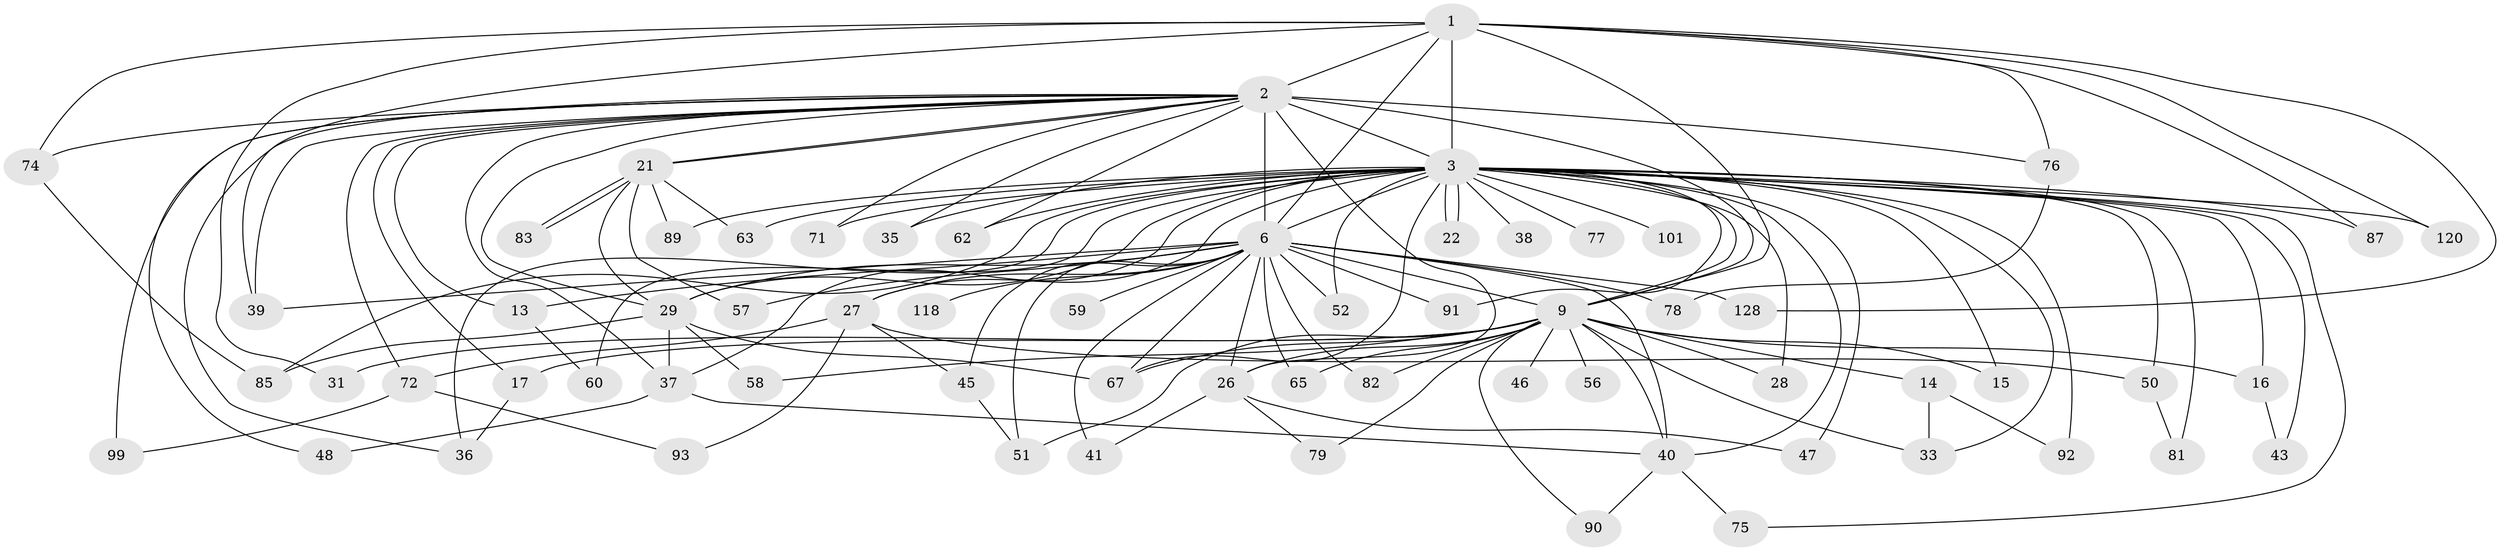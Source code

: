 // original degree distribution, {17: 0.015384615384615385, 35: 0.007692307692307693, 26: 0.007692307692307693, 29: 0.007692307692307693, 16: 0.007692307692307693, 28: 0.007692307692307693, 31: 0.007692307692307693, 24: 0.007692307692307693, 19: 0.007692307692307693, 7: 0.007692307692307693, 6: 0.03076923076923077, 3: 0.24615384615384617, 4: 0.05384615384615385, 2: 0.5384615384615384, 5: 0.038461538461538464, 8: 0.007692307692307693}
// Generated by graph-tools (version 1.1) at 2025/13/03/09/25 04:13:57]
// undirected, 65 vertices, 135 edges
graph export_dot {
graph [start="1"]
  node [color=gray90,style=filled];
  1;
  2 [super="+68+98+34+104+110+88+55+20+69+96"];
  3 [super="+5+61+117+64+4+84+119"];
  6 [super="+7+42"];
  9 [super="+115+126+24+12+10+19"];
  13;
  14;
  15;
  16;
  17;
  21;
  22;
  26;
  27 [super="+44"];
  28;
  29 [super="+30"];
  31 [super="+86"];
  33;
  35;
  36 [super="+102"];
  37;
  38;
  39 [super="+107"];
  40 [super="+54"];
  41 [super="+70"];
  43;
  45;
  46;
  47;
  48;
  50;
  51 [super="+123+94"];
  52;
  56;
  57;
  58;
  59;
  60;
  62 [super="+95"];
  63;
  65;
  67 [super="+97"];
  71;
  72;
  74 [super="+100"];
  75;
  76;
  77;
  78;
  79;
  81;
  82;
  83;
  85;
  87;
  89;
  90;
  91;
  92;
  93;
  99;
  101;
  118;
  120;
  128;
  1 -- 2;
  1 -- 3 [weight=5];
  1 -- 6 [weight=2];
  1 -- 9 [weight=2];
  1 -- 31;
  1 -- 74;
  1 -- 76;
  1 -- 87;
  1 -- 120;
  1 -- 128;
  1 -- 39;
  2 -- 3 [weight=11];
  2 -- 6 [weight=4];
  2 -- 9 [weight=4];
  2 -- 13;
  2 -- 17;
  2 -- 21;
  2 -- 21;
  2 -- 29;
  2 -- 35;
  2 -- 36;
  2 -- 37;
  2 -- 39;
  2 -- 48;
  2 -- 62;
  2 -- 72;
  2 -- 74;
  2 -- 76;
  2 -- 99;
  2 -- 26;
  2 -- 71;
  3 -- 6 [weight=10];
  3 -- 9 [weight=16];
  3 -- 16;
  3 -- 22 [weight=2];
  3 -- 22;
  3 -- 27 [weight=3];
  3 -- 37;
  3 -- 38 [weight=2];
  3 -- 15;
  3 -- 28 [weight=2];
  3 -- 33;
  3 -- 36;
  3 -- 40;
  3 -- 43;
  3 -- 52;
  3 -- 60;
  3 -- 63;
  3 -- 71;
  3 -- 77 [weight=2];
  3 -- 81;
  3 -- 87 [weight=2];
  3 -- 91;
  3 -- 101 [weight=2];
  3 -- 120;
  3 -- 75;
  3 -- 67;
  3 -- 85;
  3 -- 89;
  3 -- 35;
  3 -- 47;
  3 -- 50;
  3 -- 62 [weight=3];
  3 -- 92;
  3 -- 29 [weight=2];
  6 -- 9 [weight=4];
  6 -- 39;
  6 -- 40;
  6 -- 51 [weight=2];
  6 -- 65;
  6 -- 78;
  6 -- 128;
  6 -- 13;
  6 -- 82;
  6 -- 26;
  6 -- 27;
  6 -- 41 [weight=2];
  6 -- 45;
  6 -- 52;
  6 -- 118;
  6 -- 57;
  6 -- 59;
  6 -- 67 [weight=2];
  6 -- 91;
  6 -- 29 [weight=2];
  9 -- 14 [weight=2];
  9 -- 15;
  9 -- 16 [weight=2];
  9 -- 28;
  9 -- 31 [weight=2];
  9 -- 46 [weight=2];
  9 -- 56 [weight=2];
  9 -- 79;
  9 -- 82;
  9 -- 65;
  9 -- 67;
  9 -- 17;
  9 -- 90;
  9 -- 26;
  9 -- 33;
  9 -- 51;
  9 -- 58;
  9 -- 40;
  13 -- 60;
  14 -- 33;
  14 -- 92;
  16 -- 43;
  17 -- 36;
  21 -- 29;
  21 -- 57;
  21 -- 63;
  21 -- 83;
  21 -- 83;
  21 -- 89;
  26 -- 41;
  26 -- 47;
  26 -- 79;
  27 -- 45;
  27 -- 72;
  27 -- 50;
  27 -- 93;
  29 -- 58;
  29 -- 85;
  29 -- 67;
  29 -- 37;
  37 -- 48;
  37 -- 40;
  40 -- 75;
  40 -- 90;
  45 -- 51;
  50 -- 81;
  72 -- 93;
  72 -- 99;
  74 -- 85;
  76 -- 78;
}
